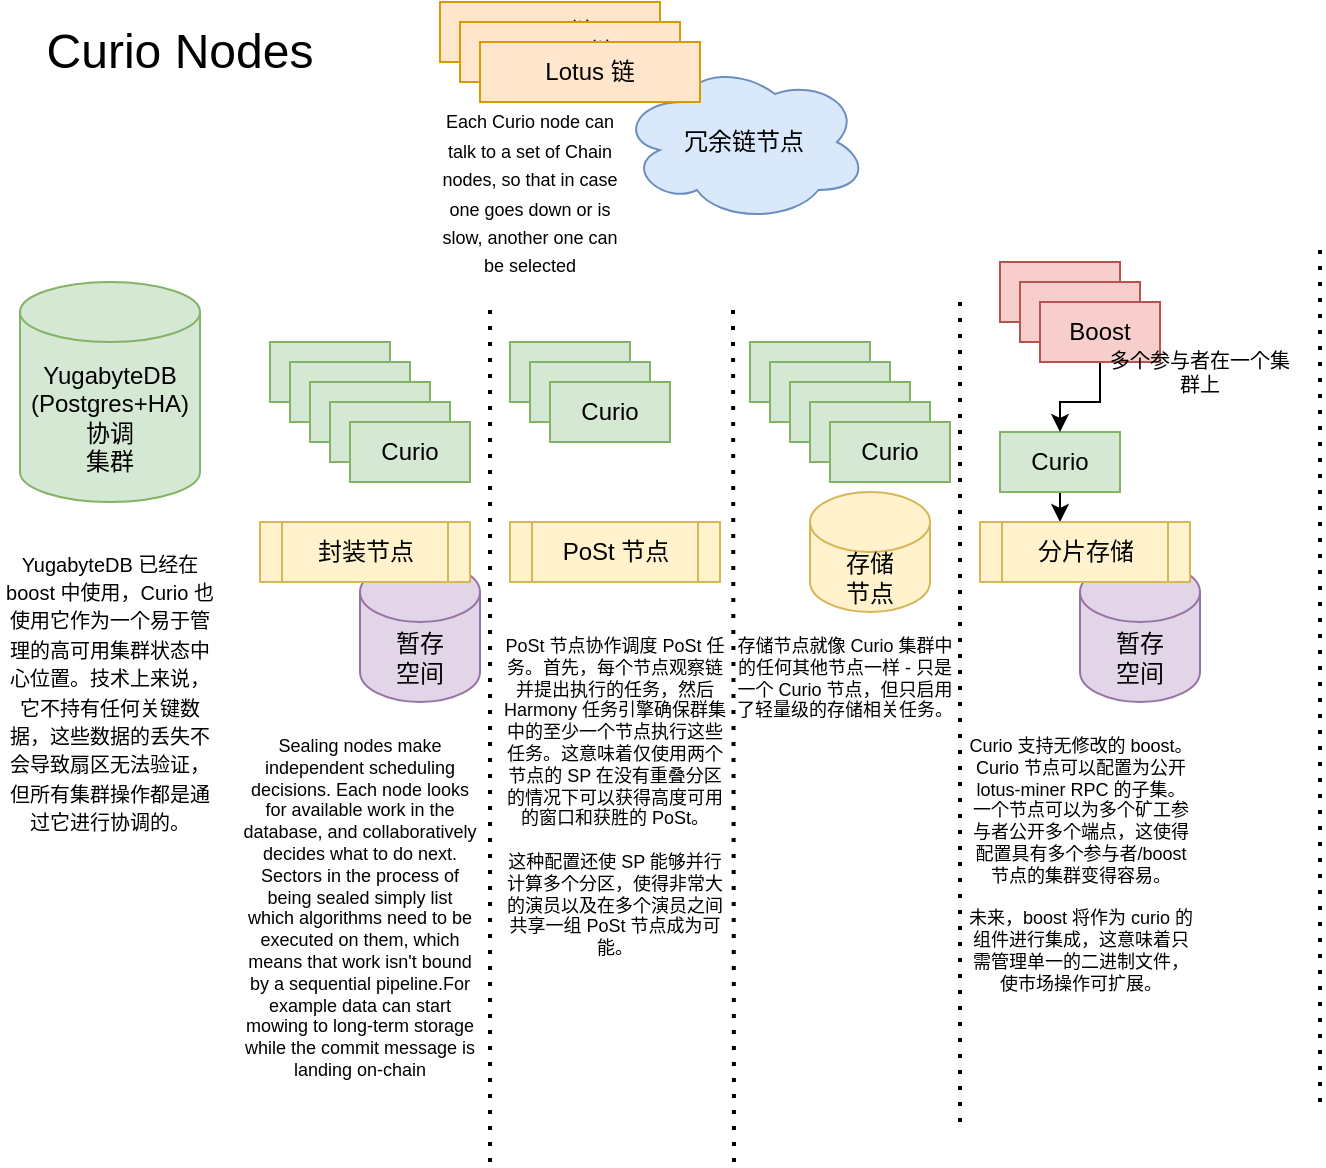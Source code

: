 <mxfile version="24.7.16" pages="4">
  <diagram name="Strona-1" id="Tr9g8Si8d620d4WiGS6E">
    <mxGraphModel dx="775" dy="573" grid="1" gridSize="10" guides="1" tooltips="1" connect="1" arrows="1" fold="1" page="1" pageScale="1" pageWidth="827" pageHeight="1169" math="0" shadow="0">
      <root>
        <mxCell id="0" />
        <mxCell id="1" parent="0" />
        <mxCell id="uCUMHbnbCTemmPt3Qczi-46" value="&lt;div&gt;暂存&lt;/div&gt;&lt;div&gt;空间&lt;br&gt;&lt;/div&gt;" style="shape=cylinder3;whiteSpace=wrap;html=1;boundedLbl=1;backgroundOutline=1;size=15;fillColor=#e1d5e7;strokeColor=#9673a6;" parent="1" vertex="1">
          <mxGeometry x="580" y="350" width="60" height="70" as="geometry" />
        </mxCell>
        <mxCell id="uCUMHbnbCTemmPt3Qczi-44" value="&lt;div&gt;暂存&lt;/div&gt;&lt;div&gt;空间&lt;br&gt;&lt;/div&gt;" style="shape=cylinder3;whiteSpace=wrap;html=1;boundedLbl=1;backgroundOutline=1;size=15;fillColor=#e1d5e7;strokeColor=#9673a6;" parent="1" vertex="1">
          <mxGeometry x="220" y="350" width="60" height="70" as="geometry" />
        </mxCell>
        <mxCell id="uCUMHbnbCTemmPt3Qczi-32" value="冗余链节点" style="ellipse;shape=cloud;whiteSpace=wrap;html=1;fillColor=#dae8fc;strokeColor=#6c8ebf;" parent="1" vertex="1">
          <mxGeometry x="350" y="100" width="124" height="80" as="geometry" />
        </mxCell>
        <mxCell id="uCUMHbnbCTemmPt3Qczi-1" value="&lt;font style=&quot;font-size: 24px;&quot;&gt;Curio Nodes&lt;/font&gt;" style="text;html=1;align=center;verticalAlign=middle;whiteSpace=wrap;rounded=0;" parent="1" vertex="1">
          <mxGeometry x="50" y="80" width="160" height="30" as="geometry" />
        </mxCell>
        <mxCell id="uCUMHbnbCTemmPt3Qczi-3" value="Lotus 链" style="text;html=1;align=center;verticalAlign=middle;whiteSpace=wrap;rounded=0;fillColor=#ffe6cc;strokeColor=#d79b00;" parent="1" vertex="1">
          <mxGeometry x="260" y="70" width="110" height="30" as="geometry" />
        </mxCell>
        <mxCell id="uCUMHbnbCTemmPt3Qczi-5" value="Lotus 链" style="text;html=1;align=center;verticalAlign=middle;whiteSpace=wrap;rounded=0;fillColor=#ffe6cc;strokeColor=#d79b00;" parent="1" vertex="1">
          <mxGeometry x="270" y="80" width="110" height="30" as="geometry" />
        </mxCell>
        <mxCell id="uCUMHbnbCTemmPt3Qczi-6" value="Lotus 链" style="text;html=1;align=center;verticalAlign=middle;whiteSpace=wrap;rounded=0;fillColor=#ffe6cc;strokeColor=#d79b00;" parent="1" vertex="1">
          <mxGeometry x="280" y="90" width="110" height="30" as="geometry" />
        </mxCell>
        <mxCell id="uCUMHbnbCTemmPt3Qczi-9" value="Curio" style="text;html=1;align=center;verticalAlign=middle;whiteSpace=wrap;rounded=0;fillColor=#d5e8d4;strokeColor=#82b366;" parent="1" vertex="1">
          <mxGeometry x="175" y="240" width="60" height="30" as="geometry" />
        </mxCell>
        <mxCell id="uCUMHbnbCTemmPt3Qczi-10" value="Curio" style="text;html=1;align=center;verticalAlign=middle;whiteSpace=wrap;rounded=0;fillColor=#d5e8d4;strokeColor=#82b366;" parent="1" vertex="1">
          <mxGeometry x="185" y="250" width="60" height="30" as="geometry" />
        </mxCell>
        <mxCell id="uCUMHbnbCTemmPt3Qczi-11" value="Curio" style="text;html=1;align=center;verticalAlign=middle;whiteSpace=wrap;rounded=0;fillColor=#d5e8d4;strokeColor=#82b366;" parent="1" vertex="1">
          <mxGeometry x="195" y="260" width="60" height="30" as="geometry" />
        </mxCell>
        <mxCell id="uCUMHbnbCTemmPt3Qczi-12" value="Curio" style="text;html=1;align=center;verticalAlign=middle;whiteSpace=wrap;rounded=0;fillColor=#d5e8d4;strokeColor=#82b366;" parent="1" vertex="1">
          <mxGeometry x="205" y="270" width="60" height="30" as="geometry" />
        </mxCell>
        <mxCell id="uCUMHbnbCTemmPt3Qczi-13" value="Curio" style="text;html=1;align=center;verticalAlign=middle;whiteSpace=wrap;rounded=0;fillColor=#d5e8d4;strokeColor=#82b366;" parent="1" vertex="1">
          <mxGeometry x="215" y="280" width="60" height="30" as="geometry" />
        </mxCell>
        <mxCell id="uCUMHbnbCTemmPt3Qczi-19" value="封装节点" style="shape=process;whiteSpace=wrap;html=1;backgroundOutline=1;fillColor=#fff2cc;strokeColor=#d6b656;" parent="1" vertex="1">
          <mxGeometry x="170" y="330" width="105" height="30" as="geometry" />
        </mxCell>
        <mxCell id="uCUMHbnbCTemmPt3Qczi-20" value="Curio" style="text;html=1;align=center;verticalAlign=middle;whiteSpace=wrap;rounded=0;fillColor=#d5e8d4;strokeColor=#82b366;" parent="1" vertex="1">
          <mxGeometry x="295" y="240" width="60" height="30" as="geometry" />
        </mxCell>
        <mxCell id="uCUMHbnbCTemmPt3Qczi-21" value="Curio" style="text;html=1;align=center;verticalAlign=middle;whiteSpace=wrap;rounded=0;fillColor=#d5e8d4;strokeColor=#82b366;" parent="1" vertex="1">
          <mxGeometry x="305" y="250" width="60" height="30" as="geometry" />
        </mxCell>
        <mxCell id="uCUMHbnbCTemmPt3Qczi-22" value="Curio" style="text;html=1;align=center;verticalAlign=middle;whiteSpace=wrap;rounded=0;fillColor=#d5e8d4;strokeColor=#82b366;" parent="1" vertex="1">
          <mxGeometry x="315" y="260" width="60" height="30" as="geometry" />
        </mxCell>
        <mxCell id="uCUMHbnbCTemmPt3Qczi-25" value="PoSt 节点" style="shape=process;whiteSpace=wrap;html=1;backgroundOutline=1;fillColor=#fff2cc;strokeColor=#d6b656;" parent="1" vertex="1">
          <mxGeometry x="295" y="330" width="105" height="30" as="geometry" />
        </mxCell>
        <mxCell id="uCUMHbnbCTemmPt3Qczi-26" value="Curio" style="text;html=1;align=center;verticalAlign=middle;whiteSpace=wrap;rounded=0;fillColor=#d5e8d4;strokeColor=#82b366;" parent="1" vertex="1">
          <mxGeometry x="415" y="240" width="60" height="30" as="geometry" />
        </mxCell>
        <mxCell id="uCUMHbnbCTemmPt3Qczi-27" value="Curio" style="text;html=1;align=center;verticalAlign=middle;whiteSpace=wrap;rounded=0;fillColor=#d5e8d4;strokeColor=#82b366;" parent="1" vertex="1">
          <mxGeometry x="425" y="250" width="60" height="30" as="geometry" />
        </mxCell>
        <mxCell id="uCUMHbnbCTemmPt3Qczi-28" value="Curio" style="text;html=1;align=center;verticalAlign=middle;whiteSpace=wrap;rounded=0;fillColor=#d5e8d4;strokeColor=#82b366;" parent="1" vertex="1">
          <mxGeometry x="435" y="260" width="60" height="30" as="geometry" />
        </mxCell>
        <mxCell id="uCUMHbnbCTemmPt3Qczi-29" value="Curio" style="text;html=1;align=center;verticalAlign=middle;whiteSpace=wrap;rounded=0;fillColor=#d5e8d4;strokeColor=#82b366;" parent="1" vertex="1">
          <mxGeometry x="445" y="270" width="60" height="30" as="geometry" />
        </mxCell>
        <mxCell id="uCUMHbnbCTemmPt3Qczi-30" value="Curio" style="text;html=1;align=center;verticalAlign=middle;whiteSpace=wrap;rounded=0;fillColor=#d5e8d4;strokeColor=#82b366;" parent="1" vertex="1">
          <mxGeometry x="455" y="280" width="60" height="30" as="geometry" />
        </mxCell>
        <mxCell id="uCUMHbnbCTemmPt3Qczi-31" value="&lt;div&gt;存储&lt;/div&gt;&lt;div&gt;节点&lt;br&gt;&lt;/div&gt;" style="shape=cylinder3;whiteSpace=wrap;html=1;boundedLbl=1;backgroundOutline=1;size=15;fillColor=#fff2cc;strokeColor=#d6b656;" parent="1" vertex="1">
          <mxGeometry x="445" y="315" width="60" height="60" as="geometry" />
        </mxCell>
        <mxCell id="uCUMHbnbCTemmPt3Qczi-36" value="YugabyteDB&lt;br&gt;&lt;div&gt;(Postgres+HA)&lt;/div&gt;&lt;div&gt;协调&lt;/div&gt;&lt;div&gt;集群&lt;br&gt;&lt;/div&gt;" style="shape=cylinder3;whiteSpace=wrap;html=1;boundedLbl=1;backgroundOutline=1;size=15;fillColor=#d5e8d4;strokeColor=#82b366;" parent="1" vertex="1">
          <mxGeometry x="50" y="210" width="90" height="110" as="geometry" />
        </mxCell>
        <mxCell id="uCUMHbnbCTemmPt3Qczi-38" value="" style="endArrow=none;dashed=1;html=1;dashPattern=1 3;strokeWidth=2;rounded=0;" parent="1" edge="1">
          <mxGeometry width="50" height="50" relative="1" as="geometry">
            <mxPoint x="285" y="650" as="sourcePoint" />
            <mxPoint x="285" y="220" as="targetPoint" />
          </mxGeometry>
        </mxCell>
        <mxCell id="uCUMHbnbCTemmPt3Qczi-40" value="" style="endArrow=none;dashed=1;html=1;dashPattern=1 3;strokeWidth=2;rounded=0;" parent="1" edge="1">
          <mxGeometry width="50" height="50" relative="1" as="geometry">
            <mxPoint x="407" y="650" as="sourcePoint" />
            <mxPoint x="406.5" y="220" as="targetPoint" />
          </mxGeometry>
        </mxCell>
        <mxCell id="uCUMHbnbCTemmPt3Qczi-50" value="" style="edgeStyle=orthogonalEdgeStyle;rounded=0;orthogonalLoop=1;jettySize=auto;html=1;" parent="1" source="uCUMHbnbCTemmPt3Qczi-42" target="uCUMHbnbCTemmPt3Qczi-45" edge="1">
          <mxGeometry relative="1" as="geometry">
            <Array as="points">
              <mxPoint x="570" y="310" />
              <mxPoint x="570" y="310" />
            </Array>
          </mxGeometry>
        </mxCell>
        <mxCell id="uCUMHbnbCTemmPt3Qczi-42" value="Curio" style="text;html=1;align=center;verticalAlign=middle;whiteSpace=wrap;rounded=0;fillColor=#d5e8d4;strokeColor=#82b366;" parent="1" vertex="1">
          <mxGeometry x="540" y="285" width="60" height="30" as="geometry" />
        </mxCell>
        <mxCell id="uCUMHbnbCTemmPt3Qczi-43" value="" style="endArrow=none;dashed=1;html=1;dashPattern=1 3;strokeWidth=2;rounded=0;" parent="1" edge="1">
          <mxGeometry width="50" height="50" relative="1" as="geometry">
            <mxPoint x="520" y="630" as="sourcePoint" />
            <mxPoint x="520" y="220" as="targetPoint" />
          </mxGeometry>
        </mxCell>
        <mxCell id="uCUMHbnbCTemmPt3Qczi-45" value="分片存储" style="shape=process;whiteSpace=wrap;html=1;backgroundOutline=1;fillColor=#fff2cc;strokeColor=#d6b656;" parent="1" vertex="1">
          <mxGeometry x="530" y="330" width="105" height="30" as="geometry" />
        </mxCell>
        <mxCell id="uCUMHbnbCTemmPt3Qczi-48" value="Boost" style="text;html=1;align=center;verticalAlign=middle;whiteSpace=wrap;rounded=0;fillColor=#f8cecc;strokeColor=#b85450;" parent="1" vertex="1">
          <mxGeometry x="540" y="200" width="60" height="30" as="geometry" />
        </mxCell>
        <mxCell id="uCUMHbnbCTemmPt3Qczi-52" value="Boost" style="text;html=1;align=center;verticalAlign=middle;whiteSpace=wrap;rounded=0;fillColor=#f8cecc;strokeColor=#b85450;" parent="1" vertex="1">
          <mxGeometry x="550" y="210" width="60" height="30" as="geometry" />
        </mxCell>
        <mxCell id="uCUMHbnbCTemmPt3Qczi-56" style="edgeStyle=orthogonalEdgeStyle;rounded=0;orthogonalLoop=1;jettySize=auto;html=1;entryX=0.5;entryY=0;entryDx=0;entryDy=0;" parent="1" source="uCUMHbnbCTemmPt3Qczi-54" target="uCUMHbnbCTemmPt3Qczi-42" edge="1">
          <mxGeometry relative="1" as="geometry" />
        </mxCell>
        <mxCell id="uCUMHbnbCTemmPt3Qczi-54" value="Boost" style="text;html=1;align=center;verticalAlign=middle;whiteSpace=wrap;rounded=0;fillColor=#f8cecc;strokeColor=#b85450;" parent="1" vertex="1">
          <mxGeometry x="560" y="220" width="60" height="30" as="geometry" />
        </mxCell>
        <mxCell id="uCUMHbnbCTemmPt3Qczi-57" value="&lt;div style=&quot;&quot;&gt;&lt;div style=&quot;&quot;&gt;多个参与者在一个集群上&lt;br&gt;&lt;/div&gt;&lt;/div&gt;" style="text;html=1;align=center;verticalAlign=middle;whiteSpace=wrap;rounded=0;fontSize=10;" parent="1" vertex="1">
          <mxGeometry x="590" y="240" width="100" height="30" as="geometry" />
        </mxCell>
        <mxCell id="uCUMHbnbCTemmPt3Qczi-58" value="Sealing nodes make independent scheduling decisions. Each node looks for available work in the database, and collaboratively decides what to do next.&lt;br&gt;Sectors in the process of being sealed simply list which algorithms need to be executed on them, which means that work isn&#39;t bound by a sequential pipeline.For example data can start mowing to long-term storage while the commit message is landing on-chain" style="text;html=1;align=center;verticalAlign=top;whiteSpace=wrap;rounded=0;fontSize=9;horizontal=1;" parent="1" vertex="1">
          <mxGeometry x="160" y="430" width="120" height="140" as="geometry" />
        </mxCell>
        <mxCell id="uCUMHbnbCTemmPt3Qczi-59" value="&lt;div&gt;PoSt 节点协作调度 PoSt 任务。首先，每个节点观察链并提出执行的任务，然后 Harmony 任务引擎确保群集中的至少一个节点执行这些任务。这意味着仅使用两个节点的 SP 在没有重叠分区的情况下可以获得高度可用的窗口和获胜的 PoSt。&lt;/div&gt;&lt;div&gt;&lt;br&gt;&lt;/div&gt;&lt;div&gt;这种配置还使 SP 能够并行计算多个分区，使得非常大的演员以及在多个演员之间共享一组 PoSt 节点成为可能。&lt;br&gt; &lt;/div&gt;" style="text;html=1;align=center;verticalAlign=top;whiteSpace=wrap;rounded=0;fontSize=9;horizontal=1;" parent="1" vertex="1">
          <mxGeometry x="290" y="380" width="115" height="140" as="geometry" />
        </mxCell>
        <mxCell id="uCUMHbnbCTemmPt3Qczi-60" value="存储节点就像 Curio 集群中的任何其他节点一样 - 只是一个 Curio 节点，但只启用了轻量级的存储相关任务。" style="text;html=1;align=center;verticalAlign=top;whiteSpace=wrap;rounded=0;fontSize=9;horizontal=1;" parent="1" vertex="1">
          <mxGeometry x="405" y="380" width="115" height="140" as="geometry" />
        </mxCell>
        <mxCell id="uCUMHbnbCTemmPt3Qczi-61" value="&lt;div&gt;Curio 支持无修改的 boost。Curio 节点可以配置为公开 lotus-miner RPC 的子集。一个节点可以为多个矿工参与者公开多个端点，这使得配置具有多个参与者/boost 节点的集群变得容易。&lt;/div&gt;&lt;div&gt;&lt;br&gt;&lt;/div&gt;&lt;div&gt;未来，boost 将作为 curio 的组件进行集成，这意味着只需管理单一的二进制文件，使市场操作可扩展。&lt;br&gt;&lt;/div&gt;" style="text;html=1;align=center;verticalAlign=top;whiteSpace=wrap;rounded=0;fontSize=9;horizontal=1;" parent="1" vertex="1">
          <mxGeometry x="522.5" y="430" width="115" height="140" as="geometry" />
        </mxCell>
        <mxCell id="pQ0IkKOmqQIsSmUgU4DO-1" value="&lt;font style=&quot;font-size: 9px;&quot;&gt;Each Curio node can talk to a set of Chain nodes, so that in case one goes down or is slow, another one can be selected&lt;/font&gt;" style="text;html=1;align=center;verticalAlign=middle;whiteSpace=wrap;rounded=0;" parent="1" vertex="1">
          <mxGeometry x="260" y="150" width="90" height="30" as="geometry" />
        </mxCell>
        <mxCell id="pQ0IkKOmqQIsSmUgU4DO-2" value="&lt;font style=&quot;font-size: 10px;&quot;&gt;YugabyteDB 已经在 boost 中使用，Curio 也使用它作为一个易于管理的高可用集群状态中心位置。技术上来说，它不持有任何关键数据，这些数据的丢失不会导致扇区无法验证，但所有集群操作都是通过它进行协调的。&lt;br&gt;&lt;/font&gt;" style="text;html=1;align=center;verticalAlign=middle;whiteSpace=wrap;rounded=0;" parent="1" vertex="1">
          <mxGeometry x="40" y="400" width="110" height="30" as="geometry" />
        </mxCell>
        <mxCell id="pQ0IkKOmqQIsSmUgU4DO-3" value="" style="endArrow=none;dashed=1;html=1;dashPattern=1 3;strokeWidth=2;rounded=0;" parent="1" edge="1">
          <mxGeometry width="50" height="50" relative="1" as="geometry">
            <mxPoint x="700" y="620" as="sourcePoint" />
            <mxPoint x="700" y="190" as="targetPoint" />
          </mxGeometry>
        </mxCell>
      </root>
    </mxGraphModel>
  </diagram>
  <diagram id="WhimpXIwQ3v0k1WHfet7" name="Strona-2">
    <mxGraphModel grid="1" page="1" gridSize="10" guides="1" tooltips="1" connect="1" arrows="1" fold="1" pageScale="1" pageWidth="827" pageHeight="1169" math="0" shadow="0">
      <root>
        <mxCell id="0" />
        <mxCell id="1" parent="0" />
        <mxCell id="xu6kZlUL9wDcMCbd5zJD-1" value="&lt;font style=&quot;font-size: 24px;&quot;&gt;Curio Cluster&lt;/font&gt;" style="text;html=1;align=center;verticalAlign=middle;resizable=0;points=[];autosize=1;strokeColor=none;fillColor=none;" vertex="1" parent="1">
          <mxGeometry x="30" y="160" width="160" height="40" as="geometry" />
        </mxCell>
        <mxCell id="st0Ed5sikWB2nDtZWLyY-1" value="&lt;div&gt;长期&lt;/div&gt;&lt;div&gt;存储&lt;br&gt;&lt;/div&gt;" style="shape=cylinder3;whiteSpace=wrap;html=1;boundedLbl=1;backgroundOutline=1;size=15;" vertex="1" parent="1">
          <mxGeometry x="270" y="584.5" width="90" height="65" as="geometry" />
        </mxCell>
        <mxCell id="st0Ed5sikWB2nDtZWLyY-5" value="链" style="ellipse;shape=cloud;whiteSpace=wrap;html=1;" vertex="1" parent="1">
          <mxGeometry x="30" y="355" width="110" height="67" as="geometry" />
        </mxCell>
        <mxCell id="st0Ed5sikWB2nDtZWLyY-12" style="edgeStyle=orthogonalEdgeStyle;rounded=0;orthogonalLoop=1;jettySize=auto;html=1;entryX=0;entryY=0.5;entryDx=0;entryDy=0;startArrow=classic;startFill=1;" edge="1" parent="1" source="st0Ed5sikWB2nDtZWLyY-7" target="st0Ed5sikWB2nDtZWLyY-10">
          <mxGeometry relative="1" as="geometry" />
        </mxCell>
        <mxCell id="st0Ed5sikWB2nDtZWLyY-7" value="&lt;div&gt;PoRep&lt;/div&gt;&lt;div&gt;管道&lt;br&gt;&lt;/div&gt;" style="shape=parallelogram;html=1;strokeWidth=2;perimeter=parallelogramPerimeter;whiteSpace=wrap;rounded=1;arcSize=12;size=0.23;fillColor=#d5e8d4;strokeColor=#82b366;" vertex="1" parent="1">
          <mxGeometry x="270" y="230" width="90" height="40" as="geometry" />
        </mxCell>
        <mxCell id="st0Ed5sikWB2nDtZWLyY-13" style="edgeStyle=orthogonalEdgeStyle;rounded=0;orthogonalLoop=1;jettySize=auto;html=1;entryX=0;entryY=0.5;entryDx=0;entryDy=0;startArrow=classic;startFill=1;" edge="1" parent="1" source="st0Ed5sikWB2nDtZWLyY-8" target="st0Ed5sikWB2nDtZWLyY-10">
          <mxGeometry relative="1" as="geometry" />
        </mxCell>
        <mxCell id="st0Ed5sikWB2nDtZWLyY-8" value="&lt;div&gt;快照&lt;/div&gt;&lt;div&gt;管道&lt;br&gt;&lt;/div&gt;" style="shape=parallelogram;html=1;strokeWidth=2;perimeter=parallelogramPerimeter;whiteSpace=wrap;rounded=1;arcSize=12;size=0.23;fillColor=#fff2cc;strokeColor=#d6b656;" vertex="1" parent="1">
          <mxGeometry x="270" y="280" width="90" height="40" as="geometry" />
        </mxCell>
        <mxCell id="st0Ed5sikWB2nDtZWLyY-14" style="edgeStyle=orthogonalEdgeStyle;rounded=0;orthogonalLoop=1;jettySize=auto;html=1;entryX=0;entryY=0.5;entryDx=0;entryDy=0;startArrow=classic;startFill=1;" edge="1" parent="1" source="st0Ed5sikWB2nDtZWLyY-9" target="st0Ed5sikWB2nDtZWLyY-10">
          <mxGeometry relative="1" as="geometry" />
        </mxCell>
        <mxCell id="st0Ed5sikWB2nDtZWLyY-9" value="&lt;div&gt;解封&lt;/div&gt;&lt;div&gt;管道&lt;br&gt;&lt;/div&gt;" style="shape=parallelogram;html=1;strokeWidth=2;perimeter=parallelogramPerimeter;whiteSpace=wrap;rounded=1;arcSize=12;size=0.23;fillColor=#fff2cc;strokeColor=#d6b656;" vertex="1" parent="1">
          <mxGeometry x="270" y="330" width="90" height="40" as="geometry" />
        </mxCell>
        <mxCell id="st0Ed5sikWB2nDtZWLyY-10" value="&lt;div&gt;计算&lt;/div&gt;&lt;div&gt;节点&lt;br&gt;&lt;/div&gt;" style="rounded=1;whiteSpace=wrap;html=1;absoluteArcSize=1;arcSize=14;strokeWidth=2;" vertex="1" parent="1">
          <mxGeometry x="410" y="300" width="100" height="50" as="geometry" />
        </mxCell>
        <mxCell id="st0Ed5sikWB2nDtZWLyY-15" style="edgeStyle=orthogonalEdgeStyle;rounded=0;orthogonalLoop=1;jettySize=auto;html=1;entryX=0;entryY=0.5;entryDx=0;entryDy=0;startArrow=classic;startFill=1;" edge="1" parent="1" source="st0Ed5sikWB2nDtZWLyY-11" target="st0Ed5sikWB2nDtZWLyY-10">
          <mxGeometry relative="1" as="geometry" />
        </mxCell>
        <mxCell id="st0Ed5sikWB2nDtZWLyY-11" value="&lt;div&gt;SaaS /&lt;br&gt;&lt;/div&gt;&lt;div&gt;去中心化Pin?&lt;/div&gt;" style="shape=parallelogram;html=1;strokeWidth=2;perimeter=parallelogramPerimeter;whiteSpace=wrap;rounded=1;arcSize=12;size=0.23;fillColor=#f5f5f5;fontColor=#333333;strokeColor=#666666;" vertex="1" parent="1">
          <mxGeometry x="270" y="380" width="90" height="40" as="geometry" />
        </mxCell>
        <mxCell id="st0Ed5sikWB2nDtZWLyY-16" value="&lt;div&gt;PoSt&lt;/div&gt;&lt;div&gt;证明&lt;br&gt;&lt;/div&gt;" style="shape=parallelogram;html=1;strokeWidth=2;perimeter=parallelogramPerimeter;whiteSpace=wrap;rounded=1;arcSize=12;size=0.23;fillColor=#d5e8d4;strokeColor=#82b366;" vertex="1" parent="1">
          <mxGeometry x="270" y="430" width="90" height="40" as="geometry" />
        </mxCell>
        <mxCell id="st0Ed5sikWB2nDtZWLyY-18" value="" style="edgeStyle=orthogonalEdgeStyle;rounded=0;orthogonalLoop=1;jettySize=auto;html=1;startArrow=classic;startFill=1;" edge="1" parent="1" source="st0Ed5sikWB2nDtZWLyY-17" target="st0Ed5sikWB2nDtZWLyY-16">
          <mxGeometry relative="1" as="geometry" />
        </mxCell>
        <mxCell id="st0Ed5sikWB2nDtZWLyY-17" value="&lt;div&gt;证明&lt;/div&gt;&lt;div&gt;节点&lt;/div&gt;" style="rounded=1;whiteSpace=wrap;html=1;absoluteArcSize=1;arcSize=14;strokeWidth=2;" vertex="1" parent="1">
          <mxGeometry x="410" y="425" width="100" height="50" as="geometry" />
        </mxCell>
        <mxCell id="st0Ed5sikWB2nDtZWLyY-19" value="链通信发生在一组节点之间，使其非常稳健" style="text;html=1;align=center;verticalAlign=middle;whiteSpace=wrap;rounded=0;fontSize=8;" vertex="1" parent="1">
          <mxGeometry x="110" y="335" width="80" height="30" as="geometry" />
        </mxCell>
        <mxCell id="st0Ed5sikWB2nDtZWLyY-20" value="长期存储可以从群集中的任何地方进行读取" style="text;html=1;align=center;verticalAlign=middle;whiteSpace=wrap;rounded=0;fontSize=9;" vertex="1" parent="1">
          <mxGeometry x="530" y="602" width="85" height="30" as="geometry" />
        </mxCell>
        <mxCell id="AFPwOY_DDRvVrzBXaiLZ-2" value="计算工人执行来自管道的任务。当管道准备好执行任务时，任务就会被创建，然后被可用的节点认领。所有节点都帮助维护与它们相关的管道" style="text;html=1;align=center;verticalAlign=middle;whiteSpace=wrap;rounded=0;fontSize=9;" vertex="1" parent="1">
          <mxGeometry x="400" y="230" width="100" height="30" as="geometry" />
        </mxCell>
        <mxCell id="AFPwOY_DDRvVrzBXaiLZ-4" value="证明工人确保证明任务被正确且及时执行" style="text;html=1;align=center;verticalAlign=middle;whiteSpace=wrap;rounded=0;fontSize=9;" vertex="1" parent="1">
          <mxGeometry x="520" y="435" width="110" height="30" as="geometry" />
        </mxCell>
        <mxCell id="AFPwOY_DDRvVrzBXaiLZ-5" value="创建新扇区" style="text;html=1;align=center;verticalAlign=middle;whiteSpace=wrap;rounded=0;" vertex="1" parent="1">
          <mxGeometry x="190" y="235" width="80" height="30" as="geometry" />
        </mxCell>
        <mxCell id="AFPwOY_DDRvVrzBXaiLZ-6" value="引入新数据" style="text;html=1;align=center;verticalAlign=middle;whiteSpace=wrap;rounded=0;" vertex="1" parent="1">
          <mxGeometry x="190" y="285" width="80" height="30" as="geometry" />
        </mxCell>
        <mxCell id="AFPwOY_DDRvVrzBXaiLZ-7" value="读取存档" style="text;html=1;align=center;verticalAlign=middle;whiteSpace=wrap;rounded=0;" vertex="1" parent="1">
          <mxGeometry x="190" y="335" width="80" height="30" as="geometry" />
        </mxCell>
        <mxCell id="AFPwOY_DDRvVrzBXaiLZ-8" value="&lt;div&gt;替代&lt;/div&gt;&lt;div&gt;收入&lt;br&gt;&lt;/div&gt;" style="text;html=1;align=center;verticalAlign=middle;whiteSpace=wrap;rounded=0;" vertex="1" parent="1">
          <mxGeometry x="190" y="385" width="80" height="30" as="geometry" />
        </mxCell>
        <mxCell id="AFPwOY_DDRvVrzBXaiLZ-9" value="&lt;div&gt;可靠的&lt;/div&gt;&lt;div&gt;证明&lt;br&gt;&lt;/div&gt;" style="text;html=1;align=center;verticalAlign=middle;whiteSpace=wrap;rounded=0;" vertex="1" parent="1">
          <mxGeometry x="190" y="435" width="80" height="30" as="geometry" />
        </mxCell>
        <mxCell id="AFPwOY_DDRvVrzBXaiLZ-13" style="edgeStyle=orthogonalEdgeStyle;rounded=0;orthogonalLoop=1;jettySize=auto;html=1;entryX=0;entryY=0.5;entryDx=0;entryDy=0;startArrow=classic;startFill=1;" edge="1" parent="1" source="AFPwOY_DDRvVrzBXaiLZ-10" target="AFPwOY_DDRvVrzBXaiLZ-12">
          <mxGeometry relative="1" as="geometry" />
        </mxCell>
        <mxCell id="AFPwOY_DDRvVrzBXaiLZ-10" value="&lt;div&gt;交易&lt;/div&gt;&lt;div&gt;客户&lt;br&gt;&lt;/div&gt;" style="shape=parallelogram;html=1;strokeWidth=2;perimeter=parallelogramPerimeter;whiteSpace=wrap;rounded=1;arcSize=12;size=0.23;fillColor=#ffe6cc;strokeColor=#d79b00;" vertex="1" parent="1">
          <mxGeometry x="270" y="480" width="90" height="40" as="geometry" />
        </mxCell>
        <mxCell id="AFPwOY_DDRvVrzBXaiLZ-14" style="edgeStyle=orthogonalEdgeStyle;rounded=0;orthogonalLoop=1;jettySize=auto;html=1;entryX=0;entryY=0.5;entryDx=0;entryDy=0;startArrow=classic;startFill=1;" edge="1" parent="1" source="AFPwOY_DDRvVrzBXaiLZ-11" target="AFPwOY_DDRvVrzBXaiLZ-12">
          <mxGeometry relative="1" as="geometry" />
        </mxCell>
        <mxCell id="AFPwOY_DDRvVrzBXaiLZ-11" value="&lt;div&gt;检索&lt;/div&gt;&lt;div&gt;服务器&lt;br&gt;&lt;/div&gt;" style="shape=parallelogram;html=1;strokeWidth=2;perimeter=parallelogramPerimeter;whiteSpace=wrap;rounded=1;arcSize=12;size=0.23;fillColor=#ffe6cc;strokeColor=#d79b00;" vertex="1" parent="1">
          <mxGeometry x="270" y="530" width="90" height="40" as="geometry" />
        </mxCell>
        <mxCell id="AFPwOY_DDRvVrzBXaiLZ-12" value="&lt;div&gt;网络&lt;/div&gt;&lt;div&gt;节点&lt;br&gt;&lt;/div&gt;" style="rounded=1;whiteSpace=wrap;html=1;absoluteArcSize=1;arcSize=14;strokeWidth=2;" vertex="1" parent="1">
          <mxGeometry x="410" y="500" width="100" height="50" as="geometry" />
        </mxCell>
        <mxCell id="AFPwOY_DDRvVrzBXaiLZ-15" value="网络节点与互联网（或离线数据传输设备）通信，以在群集之间传输数据。" style="text;html=1;align=center;verticalAlign=middle;whiteSpace=wrap;rounded=0;fontSize=9;" vertex="1" parent="1">
          <mxGeometry x="520" y="510" width="120" height="30" as="geometry" />
        </mxCell>
        <mxCell id="AFPwOY_DDRvVrzBXaiLZ-17" value="" style="edgeStyle=orthogonalEdgeStyle;rounded=0;orthogonalLoop=1;jettySize=auto;html=1;startArrow=classic;startFill=1;" edge="1" parent="1" source="AFPwOY_DDRvVrzBXaiLZ-16" target="st0Ed5sikWB2nDtZWLyY-1">
          <mxGeometry relative="1" as="geometry" />
        </mxCell>
        <mxCell id="AFPwOY_DDRvVrzBXaiLZ-16" value="&lt;div&gt;存储&lt;/div&gt;&lt;div&gt;节点&lt;br&gt;&lt;/div&gt;" style="rounded=1;whiteSpace=wrap;html=1;absoluteArcSize=1;arcSize=14;strokeWidth=2;" vertex="1" parent="1">
          <mxGeometry x="410" y="592" width="100" height="50" as="geometry" />
        </mxCell>
        <mxCell id="AFPwOY_DDRvVrzBXaiLZ-18" value="&lt;div&gt;数据&lt;/div&gt;&lt;div&gt;摄取&lt;br&gt;&lt;/div&gt;" style="text;html=1;align=center;verticalAlign=middle;whiteSpace=wrap;rounded=0;" vertex="1" parent="1">
          <mxGeometry x="190" y="485" width="80" height="30" as="geometry" />
        </mxCell>
        <mxCell id="AFPwOY_DDRvVrzBXaiLZ-19" value="&lt;div&gt;提供&lt;/div&gt;&lt;div&gt;检索&lt;br&gt;&lt;/div&gt;" style="text;html=1;align=center;verticalAlign=middle;whiteSpace=wrap;rounded=0;" vertex="1" parent="1">
          <mxGeometry x="190" y="530" width="80" height="30" as="geometry" />
        </mxCell>
        <mxCell id="AFPwOY_DDRvVrzBXaiLZ-20" value="&lt;div align=&quot;left&quot;&gt;Exists&lt;/div&gt;" style="text;html=1;align=left;verticalAlign=middle;whiteSpace=wrap;rounded=0;fillColor=#d5e8d4;strokeColor=#82b366;" vertex="1" parent="1">
          <mxGeometry x="40" y="512" width="60" height="30" as="geometry" />
        </mxCell>
        <mxCell id="AFPwOY_DDRvVrzBXaiLZ-21" value="很快" style="text;html=1;align=left;verticalAlign=middle;whiteSpace=wrap;rounded=0;fillColor=#fff2cc;strokeColor=#d6b656;" vertex="1" parent="1">
          <mxGeometry x="40" y="542" width="60" height="30" as="geometry" />
        </mxCell>
        <mxCell id="AFPwOY_DDRvVrzBXaiLZ-22" value="计划的" style="text;html=1;align=left;verticalAlign=middle;whiteSpace=wrap;rounded=0;fillColor=#ffe6cc;strokeColor=#d79b00;" vertex="1" parent="1">
          <mxGeometry x="40" y="572" width="60" height="30" as="geometry" />
        </mxCell>
        <mxCell id="AFPwOY_DDRvVrzBXaiLZ-23" value="研究" style="text;html=1;align=left;verticalAlign=middle;whiteSpace=wrap;rounded=0;fillColor=#f5f5f5;strokeColor=#666666;fontColor=#333333;" vertex="1" parent="1">
          <mxGeometry x="40" y="602" width="60" height="30" as="geometry" />
        </mxCell>
      </root>
    </mxGraphModel>
  </diagram>
  <diagram id="V8QkG2pRNZyS1jShMDPV" name="Strona-3">
    <mxGraphModel dx="775" dy="573" grid="1" gridSize="10" guides="1" tooltips="1" connect="1" arrows="1" fold="1" page="1" pageScale="1" pageWidth="827" pageHeight="1169" math="0" shadow="0">
      <root>
        <mxCell id="0" />
        <mxCell id="1" parent="0" />
        <mxCell id="IToj2VZt3nN6CltXyNZm-27" value="" style="rounded=1;whiteSpace=wrap;html=1;" parent="1" vertex="1">
          <mxGeometry x="230" y="130" width="550" height="200" as="geometry" />
        </mxCell>
        <mxCell id="IToj2VZt3nN6CltXyNZm-1" value="Curio 任务" style="text;html=1;align=center;verticalAlign=middle;resizable=0;points=[];autosize=1;strokeColor=none;fillColor=none;fontSize=24;" parent="1" vertex="1">
          <mxGeometry x="40" y="40" width="140" height="40" as="geometry" />
        </mxCell>
        <mxCell id="IToj2VZt3nN6CltXyNZm-3" value="Yugabyte" style="shape=cylinder3;whiteSpace=wrap;html=1;boundedLbl=1;backgroundOutline=1;size=15;fillColor=#e1d5e7;strokeColor=#9673a6;dashed=1;dashPattern=12 12;" parent="1" vertex="1">
          <mxGeometry x="210" y="100" width="80" height="100" as="geometry" />
        </mxCell>
        <mxCell id="IToj2VZt3nN6CltXyNZm-34" style="edgeStyle=orthogonalEdgeStyle;rounded=0;orthogonalLoop=1;jettySize=auto;html=1;entryX=0.5;entryY=0;entryDx=0;entryDy=0;" parent="1" source="IToj2VZt3nN6CltXyNZm-4" target="IToj2VZt3nN6CltXyNZm-29" edge="1">
          <mxGeometry relative="1" as="geometry" />
        </mxCell>
        <mxCell id="IToj2VZt3nN6CltXyNZm-4" value="harmory_machines" style="swimlane;fontStyle=0;childLayout=stackLayout;horizontal=1;startSize=30;horizontalStack=0;resizeParent=1;resizeParentMax=0;resizeLast=0;collapsible=1;marginBottom=0;html=1;whiteSpace=wrap;" parent="1" vertex="1">
          <mxGeometry x="320" y="150" width="140" height="90" as="geometry">
            <mxRectangle x="50" y="210" width="140" height="30" as="alternateBounds" />
          </mxGeometry>
        </mxCell>
        <mxCell id="IToj2VZt3nN6CltXyNZm-5" value="machine_id" style="text;strokeColor=none;fillColor=none;align=left;verticalAlign=middle;spacingLeft=4;spacingRight=4;overflow=hidden;points=[[0,0.5],[1,0.5]];portConstraint=eastwest;rotatable=0;whiteSpace=wrap;html=1;" parent="IToj2VZt3nN6CltXyNZm-4" vertex="1">
          <mxGeometry y="30" width="140" height="20" as="geometry" />
        </mxCell>
        <mxCell id="IToj2VZt3nN6CltXyNZm-6" value="host_and_port" style="text;strokeColor=none;fillColor=none;align=left;verticalAlign=middle;spacingLeft=4;spacingRight=4;overflow=hidden;points=[[0,0.5],[1,0.5]];portConstraint=eastwest;rotatable=0;whiteSpace=wrap;html=1;" parent="IToj2VZt3nN6CltXyNZm-4" vertex="1">
          <mxGeometry y="50" width="140" height="20" as="geometry" />
        </mxCell>
        <mxCell id="IToj2VZt3nN6CltXyNZm-7" value="last_contact" style="text;strokeColor=none;fillColor=none;align=left;verticalAlign=middle;spacingLeft=4;spacingRight=4;overflow=hidden;points=[[0,0.5],[1,0.5]];portConstraint=eastwest;rotatable=0;whiteSpace=wrap;html=1;" parent="IToj2VZt3nN6CltXyNZm-4" vertex="1">
          <mxGeometry y="70" width="140" height="20" as="geometry" />
        </mxCell>
        <mxCell id="IToj2VZt3nN6CltXyNZm-35" style="edgeStyle=orthogonalEdgeStyle;rounded=0;orthogonalLoop=1;jettySize=auto;html=1;entryX=0.5;entryY=0;entryDx=0;entryDy=0;" parent="1" source="IToj2VZt3nN6CltXyNZm-9" target="IToj2VZt3nN6CltXyNZm-31" edge="1">
          <mxGeometry relative="1" as="geometry" />
        </mxCell>
        <mxCell id="IToj2VZt3nN6CltXyNZm-9" value="harmory_task" style="swimlane;fontStyle=0;childLayout=stackLayout;horizontal=1;startSize=30;horizontalStack=0;resizeParent=1;resizeParentMax=0;resizeLast=0;collapsible=1;marginBottom=0;html=1;whiteSpace=wrap;" parent="1" vertex="1">
          <mxGeometry x="470" y="150" width="140" height="90" as="geometry">
            <mxRectangle x="50" y="210" width="140" height="30" as="alternateBounds" />
          </mxGeometry>
        </mxCell>
        <mxCell id="IToj2VZt3nN6CltXyNZm-10" value="任务 ID" style="text;strokeColor=none;fillColor=none;align=left;verticalAlign=middle;spacingLeft=4;spacingRight=4;overflow=hidden;points=[[0,0.5],[1,0.5]];portConstraint=eastwest;rotatable=0;whiteSpace=wrap;html=1;" parent="IToj2VZt3nN6CltXyNZm-9" vertex="1">
          <mxGeometry y="30" width="140" height="20" as="geometry" />
        </mxCell>
        <mxCell id="IToj2VZt3nN6CltXyNZm-11" value="名称" style="text;strokeColor=none;fillColor=none;align=left;verticalAlign=middle;spacingLeft=4;spacingRight=4;overflow=hidden;points=[[0,0.5],[1,0.5]];portConstraint=eastwest;rotatable=0;whiteSpace=wrap;html=1;" parent="IToj2VZt3nN6CltXyNZm-9" vertex="1">
          <mxGeometry y="50" width="140" height="20" as="geometry" />
        </mxCell>
        <mxCell id="IToj2VZt3nN6CltXyNZm-12" value="owned_by" style="text;strokeColor=none;fillColor=none;align=left;verticalAlign=middle;spacingLeft=4;spacingRight=4;overflow=hidden;points=[[0,0.5],[1,0.5]];portConstraint=eastwest;rotatable=0;whiteSpace=wrap;html=1;" parent="IToj2VZt3nN6CltXyNZm-9" vertex="1">
          <mxGeometry y="70" width="140" height="20" as="geometry" />
        </mxCell>
        <mxCell id="IToj2VZt3nN6CltXyNZm-36" style="edgeStyle=orthogonalEdgeStyle;rounded=0;orthogonalLoop=1;jettySize=auto;html=1;entryX=0.5;entryY=0;entryDx=0;entryDy=0;" parent="1" source="IToj2VZt3nN6CltXyNZm-13" target="IToj2VZt3nN6CltXyNZm-33" edge="1">
          <mxGeometry relative="1" as="geometry" />
        </mxCell>
        <mxCell id="IToj2VZt3nN6CltXyNZm-13" value="sectors_sdr_pipeline" style="swimlane;fontStyle=0;childLayout=stackLayout;horizontal=1;startSize=30;horizontalStack=0;resizeParent=1;resizeParentMax=0;resizeLast=0;collapsible=1;marginBottom=0;html=1;whiteSpace=wrap;" parent="1" vertex="1">
          <mxGeometry x="620" y="150" width="140" height="170" as="geometry">
            <mxRectangle x="50" y="210" width="140" height="30" as="alternateBounds" />
          </mxGeometry>
        </mxCell>
        <mxCell id="IToj2VZt3nN6CltXyNZm-14" value="扇区 ID" style="text;strokeColor=none;fillColor=none;align=left;verticalAlign=middle;spacingLeft=4;spacingRight=4;overflow=hidden;points=[[0,0.5],[1,0.5]];portConstraint=eastwest;rotatable=0;whiteSpace=wrap;html=1;" parent="IToj2VZt3nN6CltXyNZm-13" vertex="1">
          <mxGeometry y="30" width="140" height="20" as="geometry" />
        </mxCell>
        <mxCell id="IToj2VZt3nN6CltXyNZm-15" value="task_id_sdr" style="text;strokeColor=none;fillColor=none;align=left;verticalAlign=middle;spacingLeft=4;spacingRight=4;overflow=hidden;points=[[0,0.5],[1,0.5]];portConstraint=eastwest;rotatable=0;whiteSpace=wrap;html=1;" parent="IToj2VZt3nN6CltXyNZm-13" vertex="1">
          <mxGeometry y="50" width="140" height="20" as="geometry" />
        </mxCell>
        <mxCell id="IToj2VZt3nN6CltXyNZm-16" value="&lt;div&gt;after_sdr&lt;/div&gt;" style="text;strokeColor=none;fillColor=none;align=left;verticalAlign=middle;spacingLeft=4;spacingRight=4;overflow=hidden;points=[[0,0.5],[1,0.5]];portConstraint=eastwest;rotatable=0;whiteSpace=wrap;html=1;" parent="IToj2VZt3nN6CltXyNZm-13" vertex="1">
          <mxGeometry y="70" width="140" height="20" as="geometry" />
        </mxCell>
        <mxCell id="IToj2VZt3nN6CltXyNZm-23" value="&lt;div&gt;..&lt;/div&gt;" style="text;strokeColor=none;fillColor=none;align=left;verticalAlign=middle;spacingLeft=4;spacingRight=4;overflow=hidden;points=[[0,0.5],[1,0.5]];portConstraint=eastwest;rotatable=0;whiteSpace=wrap;html=1;" parent="IToj2VZt3nN6CltXyNZm-13" vertex="1">
          <mxGeometry y="90" width="140" height="20" as="geometry" />
        </mxCell>
        <mxCell id="IToj2VZt3nN6CltXyNZm-24" value="task_id_tree_r" style="text;strokeColor=none;fillColor=none;align=left;verticalAlign=middle;spacingLeft=4;spacingRight=4;overflow=hidden;points=[[0,0.5],[1,0.5]];portConstraint=eastwest;rotatable=0;whiteSpace=wrap;html=1;" parent="IToj2VZt3nN6CltXyNZm-13" vertex="1">
          <mxGeometry y="110" width="140" height="20" as="geometry" />
        </mxCell>
        <mxCell id="IToj2VZt3nN6CltXyNZm-25" value="after_tree_r" style="text;strokeColor=none;fillColor=none;align=left;verticalAlign=middle;spacingLeft=4;spacingRight=4;overflow=hidden;points=[[0,0.5],[1,0.5]];portConstraint=eastwest;rotatable=0;whiteSpace=wrap;html=1;" parent="IToj2VZt3nN6CltXyNZm-13" vertex="1">
          <mxGeometry y="130" width="140" height="20" as="geometry" />
        </mxCell>
        <mxCell id="IToj2VZt3nN6CltXyNZm-26" value="..." style="text;strokeColor=none;fillColor=none;align=left;verticalAlign=middle;spacingLeft=4;spacingRight=4;overflow=hidden;points=[[0,0.5],[1,0.5]];portConstraint=eastwest;rotatable=0;whiteSpace=wrap;html=1;" parent="IToj2VZt3nN6CltXyNZm-13" vertex="1">
          <mxGeometry y="150" width="140" height="20" as="geometry" />
        </mxCell>
        <mxCell id="IToj2VZt3nN6CltXyNZm-28" value="&lt;div&gt;Curio 群集由一个共享的 Postgres 数据库协调。默认推荐使用 YugabyteDB。&lt;/div&gt;&lt;div&gt;&lt;br&gt;&lt;/div&gt;&lt;div&gt;数据库包含一组用于协调群集节点之间操作的表。&lt;br&gt;&lt;/div&gt;" style="text;html=1;align=center;verticalAlign=middle;whiteSpace=wrap;rounded=0;fontSize=9;" parent="1" vertex="1">
          <mxGeometry x="50" y="120" width="140" height="30" as="geometry" />
        </mxCell>
        <mxCell id="IToj2VZt3nN6CltXyNZm-29" value="&lt;div style=&quot;font-size: 9px;&quot;&gt;&lt;p&gt;每个 Curio 节点主要通过其主机:端口标识。&lt;/p&gt;&lt;p&gt;节点在启动时会在 harmony_machines 表中注册自己，并定期更新其 last_contact，以便集群中的其他机器可以看到它们是活跃的，这样它们的任务就不需要被其他节点重新认领。&lt;/p&gt;&lt;/div&gt;" style="text;html=1;align=center;verticalAlign=middle;whiteSpace=wrap;rounded=0;fontSize=9;fillColor=#ffe6cc;strokeColor=#d79b00;dashed=1;" parent="1" vertex="1">
          <mxGeometry x="330" y="360" width="120" height="140" as="geometry" />
        </mxCell>
        <mxCell id="IToj2VZt3nN6CltXyNZm-31" value="&lt;div style=&quot;font-size: 9px;&quot;&gt;&lt;div class=&quot;flex max-w-full flex-col flex-grow&quot;&gt;&lt;div class=&quot;min-h-[20px] text-message flex w-full flex-col items-end gap-2 whitespace-normal break-words [.text-message+&amp;amp;]:mt-5&quot; dir=&quot;auto&quot; data-message-id=&quot;3e534940-5a57-4793-baab-534433404fe5&quot; data-message-author-role=&quot;assistant&quot;&gt;&lt;div class=&quot;flex w-full flex-col gap-1 empty:hidden first:pt-[3px]&quot;&gt;&lt;div class=&quot;markdown prose w-full break-words dark:prose-invert dark&quot;&gt;&lt;p&gt;任务执行通过 harmony_task 表进行协调。&lt;/p&gt;&lt;p&gt;任务最初由对其执行感兴趣的节点添加到该表中。添加任务的节点不一定是执行任务的节点。&lt;/p&gt;&lt;p&gt;任务最初的 owned_by 为 null——当 Curio 节点看到 owned_by 为 null 的任务，并且能够处理具有该名称的任务且有可用资源时，它们会尝试通过将该字段设置为自己的 machine_id 来认领任务。Postgres 只允许一个节点成功将自己设为所有者，然后该节点将开始执行任务。&lt;/p&gt;&lt;/div&gt;&lt;/div&gt;&lt;/div&gt;&lt;/div&gt;&lt;div class=&quot;mb-2 flex gap-3 empty:hidden -ml-2&quot;&gt;&lt;div class=&quot;items-center justify-start rounded-xl p-1 flex&quot;&gt;&lt;div class=&quot;flex items-center&quot;&gt;&lt;span data-state=&quot;closed&quot; class=&quot;&quot;&gt;&lt;button data-testid=&quot;voice-play-turn-action-button&quot; aria-label=&quot;Read aloud&quot; class=&quot;rounded-lg text-token-text-secondary hover:bg-token-main-surface-secondary&quot;&gt;&lt;span class=&quot;flex h-[30px] w-[30px] items-center justify-center&quot;&gt;&lt;svg class=&quot;icon-md-heavy&quot; xmlns=&quot;http://www.w3.org/2000/svg&quot; fill=&quot;none&quot; viewBox=&quot;0 0 24 24&quot; height=&quot;24&quot; width=&quot;24&quot;&gt;&lt;path fill=&quot;currentColor&quot; d=&quot;M11 4.91C11 4.475 10.483 4.247 10.162 4.541L6.676 7.737C6.491 7.906 6.25 8.0 6 8.0H4C3.448 8.0 3 8.448 3 9.0V15C3 15.552 3.448 16 4 16H6C6.25 16 6.491 16.094 6.676 16.263L10.162 19.459C10.483 19.753 11 19.525 11 19.09V4.91ZM8.811 3.067C10.414 1.597 13 2.735 13 4.91V19.09C13 21.265 10.414 22.403 8.811 20.933L5.611 18H4C2.343 18 1 16.657 1 15V9.0C1 7.343 2.343 6.0 4 6.0H5.611L8.811 3.067ZM20.317 6.357C20.802 6.093 21.409 6.273 21.672 6.758C22.519 8.318 23.0 10.104 23.0 12.0C23.0 13.851 22.542 15.597 21.732 17.13C21.474 17.619 20.869 17.805 20.381 17.547C19.893 17.29 19.706 16.685 19.964 16.196C20.625 14.944 21.0 13.518 21.0 12.0C21.0 10.446 20.606 8.986 19.915 7.713C19.651 7.227 19.831 6.62 20.317 6.357ZM15.799 7.9C16.241 7.569 16.868 7.658 17.2 8.099C18.016 9.186 18.5 10.538 18.5 12.0C18.5 13.313 18.109 14.537 17.439 15.56C17.136 16.022 16.516 16.151 16.054 15.848C15.592 15.546 15.463 14.925 15.766 14.464C16.23 13.756 16.5 12.911 16.5 12.0C16.5 10.986 16.165 10.053 15.6 9.301C15.269 8.859 15.358 8.232 15.799 7.9Z&quot; clip-rule=&quot;evenodd&quot; fill-rule=&quot;evenodd&quot;&gt;&lt;/path&gt;&lt;/svg&gt;&lt;/span&gt;&lt;/button&gt;&lt;/span&gt;&lt;span data-state=&quot;closed&quot; class=&quot;&quot;&gt;&lt;button data-testid=&quot;copy-turn-action-button&quot; aria-label=&quot;Copy&quot; class=&quot;rounded-lg text-token-text-secondary hover:bg-token-main-surface-secondary&quot;&gt;&lt;span class=&quot;flex h-[30px] w-[30px] items-center justify-center&quot;&gt;&lt;svg class=&quot;icon-md-heavy&quot; xmlns=&quot;http://www.w3.org/2000/svg&quot; fill=&quot;none&quot; viewBox=&quot;0 0 24 24&quot; height=&quot;24&quot; width=&quot;24&quot;&gt;&lt;path fill=&quot;currentColor&quot; d=&quot;M7 5C7 3.343 8.343 2 10 2H19C20.657 2 22 3.343 22 5V14C22 15.657 20.657 17 19 17H17V19C17 20.657 15.657 22 14 22H5C3.343 22 2 20.657 2 19V10C2 8.343 3.343 7 5 7H7V5ZM9 7H14C15.657 7 17 8.343 17 10V15H19C19.552 15 20 14.552 20 14V5C20 4.448 19.552 4 19 4H10C9.448 4 9 4.448 9 5V7ZM5 9C4.448 9 4 9.448 4 10V19C4 19.552 4.448 20 5 20H14C14.552 20 15 19.552 15 19V10C15 9.448 14.552 9 14 9H5Z&quot; clip-rule=&quot;evenodd&quot; fill-rule=&quot;evenodd&quot;&gt;&lt;/path&gt;&lt;/svg&gt;&lt;/span&gt;&lt;/button&gt;&lt;/span&gt;&lt;span class=&quot;hidden&quot;&gt;&lt;/span&gt;&lt;span data-state=&quot;closed&quot; class=&quot;&quot;&gt;&lt;button class=&quot;cursor-pointer h-[30px] rounded-md px-1 text-token-text-secondary hover:bg-token-main-surface-secondary&quot; data-state=&quot;closed&quot; aria-expanded=&quot;false&quot; aria-haspopup=&quot;menu&quot; id=&quot;radix-:r1ee:&quot; type=&quot;button&quot;&gt;&lt;div class=&quot;flex items-center pb-0&quot;&gt;&lt;svg class=&quot;icon-md&quot; xmlns=&quot;http://www.w3.org/2000/svg&quot; fill=&quot;none&quot; viewBox=&quot;0 0 24 24&quot; height=&quot;24&quot; width=&quot;24&quot;&gt;&lt;path fill=&quot;currentColor&quot; d=&quot;M3.07 10.876C3.623 6.436 7.41 3 12 3C14.282 3 16.403 3.851 18.012 5.254V4C18.012 3.448 18.459 3 19.012 3C19.564 3 20.012 3.448 20.012 4V8C20.012 8.552 19.564 9 19.012 9H15C14.448 9 14 8.552 14 8C14 7.448 14.448 7 15 7H16.957C15.676 5.764 13.91 5 12 5C8.431 5 5.485 7.672 5.054 11.124C4.986 11.672 4.486 12.061 3.938 11.992C3.39 11.924 3.001 11.424 3.07 10.876ZM20.062 12.008C20.61 12.076 20.999 12.576 20.93 13.124C20.377 17.564 16.59 21 12 21C9.723 21 7.608 20.154 6.0 18.756V20C6.0 20.552 5.552 21 5.0 21C4.448 21 4.0 20.552 4.0 20V16C4.0 15.448 4.448 15 5.0 15H9.0C9.552 15 10.0 15.448 10.0 16C10.0 16.552 9.552 17 9.0 17H7.043C8.324 18.236 10.09 19 12 19C15.569 19 18.515 16.328 18.946 12.876C19.014 12.328 19.514 11.939 20.062 12.008Z&quot;&gt;&lt;/path&gt;&lt;/svg&gt;&lt;span class=&quot;overflow-hidden text-clip whitespace-nowrap text-sm&quot;&gt;&lt;/span&gt;&lt;/div&gt;&lt;/button&gt;&lt;/span&gt;&lt;/div&gt;&lt;/div&gt;&lt;/div&gt;&lt;/div&gt;" style="text;html=1;align=center;verticalAlign=middle;whiteSpace=wrap;rounded=0;fontSize=9;fillColor=#ffe6cc;strokeColor=#d79b00;dashed=1;" parent="1" vertex="1">
          <mxGeometry x="477" y="360" width="126" height="270" as="geometry" />
        </mxCell>
        <mxCell id="IToj2VZt3nN6CltXyNZm-33" value="sdr_pipeline 是任务协调的一种方式。每个封装节点负责其管道部分 - 例如执行 TreeR 的节点将寻找那些 after_sdr 为 true、但 after_tree_r 为 false 且 tree_r 任务 ID 为 null 的扇区 - 当它们找到这样的扇区时，这些节点将开始一个事务，为例如计算树创建一个任务，并将任务 ID 分配给树任务的 task_id_tree_r" style="text;html=1;align=center;verticalAlign=middle;whiteSpace=wrap;rounded=0;fontSize=9;fillColor=#ffe6cc;strokeColor=#d79b00;dashed=1;" parent="1" vertex="1">
          <mxGeometry x="627.5" y="360" width="125" height="190" as="geometry" />
        </mxCell>
      </root>
    </mxGraphModel>
  </diagram>
  <diagram id="QyCwuJW-HYGqoXMuLRiO" name="Strona-4">
    <mxGraphModel dx="775" dy="573" grid="1" gridSize="10" guides="1" tooltips="1" connect="1" arrows="1" fold="1" page="1" pageScale="1" pageWidth="827" pageHeight="1169" math="0" shadow="0">
      <root>
        <mxCell id="0" />
        <mxCell id="1" parent="0" />
        <mxCell id="TBIGsvIdGa_IPObnmpnM-1" value="Curio 任务执行" style="text;html=1;align=center;verticalAlign=middle;resizable=0;points=[];autosize=1;strokeColor=none;fillColor=none;fontSize=24;" parent="1" vertex="1">
          <mxGeometry x="40" y="40" width="250" height="40" as="geometry" />
        </mxCell>
        <mxCell id="TBIGsvIdGa_IPObnmpnM-2" value="SDR 节点" style="rounded=1;whiteSpace=wrap;html=1;" parent="1" vertex="1">
          <mxGeometry x="40" y="110" width="130" height="50" as="geometry" />
        </mxCell>
        <mxCell id="TBIGsvIdGa_IPObnmpnM-3" value="GPU 节点" style="rounded=1;whiteSpace=wrap;html=1;" parent="1" vertex="1">
          <mxGeometry x="210" y="110" width="130" height="50" as="geometry" />
        </mxCell>
        <mxCell id="TBIGsvIdGa_IPObnmpnM-4" value="示例：封装管道中的几个步骤" style="text;html=1;align=center;verticalAlign=middle;whiteSpace=wrap;rounded=0;" parent="1" vertex="1">
          <mxGeometry x="290" y="45" width="230" height="30" as="geometry" />
        </mxCell>
        <mxCell id="TBIGsvIdGa_IPObnmpnM-5" value="我们从一个包含两台机器的示例集群开始。这些机器将在启动时在 harmony_machine 表中注册自己" style="text;html=1;align=center;verticalAlign=middle;whiteSpace=wrap;rounded=0;fontSize=9;" parent="1" vertex="1">
          <mxGeometry x="350" y="120" width="220" height="30" as="geometry" />
        </mxCell>
        <mxCell id="TBIGsvIdGa_IPObnmpnM-7" value="SDR 节点拥有支持 SHA 的 CPU 和大量内存。它将认领“SDR”任务。" style="text;html=1;align=center;verticalAlign=middle;whiteSpace=wrap;rounded=0;fontSize=9;" parent="1" vertex="1">
          <mxGeometry x="40" y="170" width="140" height="30" as="geometry" />
        </mxCell>
        <mxCell id="TBIGsvIdGa_IPObnmpnM-9" value="例 GPU 节点配备 GPU，并配置为执行“SDRTrees”任务。" style="text;html=1;align=center;verticalAlign=middle;whiteSpace=wrap;rounded=0;fontSize=9;" parent="1" vertex="1">
          <mxGeometry x="210" y="170" width="140" height="30" as="geometry" />
        </mxCell>
        <mxCell id="TBIGsvIdGa_IPObnmpnM-11" value="扇区 1 已创建" style="triangle;whiteSpace=wrap;html=1;fontSize=8;align=left;" parent="1" vertex="1">
          <mxGeometry x="70" y="260" width="60" height="80" as="geometry" />
        </mxCell>
        <mxCell id="TBIGsvIdGa_IPObnmpnM-14" value="某些过程（例如 boost 代理处理交易）在 sectors_sdr_pipeline 中创建条目。该条目仅包含扇区编号和矿工参与者 ID，以及分配给该扇区的一组分片" style="text;html=1;align=center;verticalAlign=middle;whiteSpace=wrap;rounded=0;fontSize=8;" parent="1" vertex="1">
          <mxGeometry x="50" y="390" width="80" height="30" as="geometry" />
        </mxCell>
        <mxCell id="TBIGsvIdGa_IPObnmpnM-12" value="&lt;div&gt;SDR 任务&lt;/div&gt;&lt;div&gt;已创建&lt;/div&gt;" style="shape=step;perimeter=stepPerimeter;whiteSpace=wrap;html=1;fixedSize=1;fontSize=9;align=center;verticalAlign=middle;" parent="1" vertex="1">
          <mxGeometry x="150" y="260" width="110" height="80" as="geometry" />
        </mxCell>
        <mxCell id="Fwejmh2N7mDQbzCkq5GE-1" value="SDR 节点看到管道表中有一个扇区条目准备好启动 SDR。在事务中，它将在 harmony_task 表中创建一个任务，并将任务的 task_id 分配给管道表中扇区的 task_id_sdr 字段" style="text;html=1;align=center;verticalAlign=middle;whiteSpace=wrap;rounded=0;fontSize=9;" parent="1" vertex="1">
          <mxGeometry x="160" y="410" width="90" height="30" as="geometry" />
        </mxCell>
        <mxCell id="Fwejmh2N7mDQbzCkq5GE-3" value="&lt;div&gt;SDR 任务&lt;/div&gt;&lt;div&gt;已被认领&lt;/div&gt;" style="shape=step;perimeter=stepPerimeter;whiteSpace=wrap;html=1;fixedSize=1;fontSize=9;align=center;verticalAlign=middle;" parent="1" vertex="1">
          <mxGeometry x="270" y="260" width="110" height="80" as="geometry" />
        </mxCell>
        <mxCell id="Fwejmh2N7mDQbzCkq5GE-4" value="SDR 节点（可能是不同的节点）看到 harmony_task 表中有一个 SDR 任务，且 owner_id 为 null，因此它尝试将自己设为所有者。如果成功，该节点现在将开始执行任务" style="text;html=1;align=center;verticalAlign=middle;whiteSpace=wrap;rounded=0;fontSize=9;" parent="1" vertex="1">
          <mxGeometry x="270" y="390" width="110" height="30" as="geometry" />
        </mxCell>
        <mxCell id="Fwejmh2N7mDQbzCkq5GE-5" value="&lt;div&gt;SDR 任务&lt;/div&gt;&lt;div&gt;执行开始&lt;br&gt;&lt;/div&gt;" style="shape=step;perimeter=stepPerimeter;whiteSpace=wrap;html=1;fixedSize=1;fontSize=9;align=center;verticalAlign=middle;" parent="1" vertex="1">
          <mxGeometry x="390" y="260" width="110" height="80" as="geometry" />
        </mxCell>
        <mxCell id="Fwejmh2N7mDQbzCkq5GE-6" value="刚刚将自己设置为所有者的节点现在开始执行任务。它通过检查 sectors_sdr_pipeline 中哪些行的 task_id_sdr 设置为它当前正在执行的 task_id 来查找它正在操作的扇区" style="text;html=1;align=center;verticalAlign=middle;whiteSpace=wrap;rounded=0;fontSize=9;" parent="1" vertex="1">
          <mxGeometry x="390" y="400" width="95" height="30" as="geometry" />
        </mxCell>
        <mxCell id="Fwejmh2N7mDQbzCkq5GE-7" value="&lt;div&gt;SDR 任务&lt;/div&gt;&lt;div&gt;执行&lt;/div&gt;&lt;div&gt;完成&lt;br&gt;&lt;/div&gt;" style="shape=step;perimeter=stepPerimeter;whiteSpace=wrap;html=1;fixedSize=1;fontSize=9;align=center;verticalAlign=middle;" parent="1" vertex="1">
          <mxGeometry x="510" y="260" width="110" height="80" as="geometry" />
        </mxCell>
        <mxCell id="Fwejmh2N7mDQbzCkq5GE-8" value="当任务执行完成时，任务代码会将 sectors_sdr_pipeline 中的 after_sdr 设置为 true，这将指示下一个阶段前一个阶段已完成" style="text;html=1;align=center;verticalAlign=middle;whiteSpace=wrap;rounded=0;fontSize=9;" parent="1" vertex="1">
          <mxGeometry x="510" y="390" width="105" height="30" as="geometry" />
        </mxCell>
        <mxCell id="Fwejmh2N7mDQbzCkq5GE-9" value="&lt;div&gt;SDRTrees 任务&lt;/div&gt;&lt;div&gt;已创建&lt;/div&gt;" style="shape=step;perimeter=stepPerimeter;whiteSpace=wrap;html=1;fixedSize=1;fontSize=9;align=center;verticalAlign=middle;" parent="1" vertex="1">
          <mxGeometry x="100" y="520" width="110" height="80" as="geometry" />
        </mxCell>
        <mxCell id="Fwejmh2N7mDQbzCkq5GE-10" value="GPU 节点看到管道表中有一个扇区条目准备好开始树任务 - 这由 after_sdr 标志为 true 和 after_tree_.. 为 false 指示" style="text;html=1;align=center;verticalAlign=middle;whiteSpace=wrap;rounded=0;fontSize=9;" parent="1" vertex="1">
          <mxGeometry x="100" y="640" width="110" height="30" as="geometry" />
        </mxCell>
        <mxCell id="Fwejmh2N7mDQbzCkq5GE-11" value="&lt;div&gt;SDRTrees 任务&lt;/div&gt;&lt;div&gt;已被认领&lt;/div&gt;" style="shape=step;perimeter=stepPerimeter;whiteSpace=wrap;html=1;fixedSize=1;fontSize=9;align=center;verticalAlign=middle;" parent="1" vertex="1">
          <mxGeometry x="220" y="520" width="110" height="80" as="geometry" />
        </mxCell>
        <mxCell id="Fwejmh2N7mDQbzCkq5GE-12" value="&lt;div&gt;SDRTrees 任务&lt;/div&gt;&lt;div&gt;执行开始&lt;br&gt;&lt;/div&gt;" style="shape=step;perimeter=stepPerimeter;whiteSpace=wrap;html=1;fixedSize=1;fontSize=9;align=center;verticalAlign=middle;" parent="1" vertex="1">
          <mxGeometry x="340" y="520" width="110" height="80" as="geometry" />
        </mxCell>
        <mxCell id="Fwejmh2N7mDQbzCkq5GE-13" value="&lt;div&gt;SDRTrees 任务&lt;/div&gt;&lt;div&gt;执行&lt;/div&gt;&lt;div&gt;完成&lt;br&gt;&lt;/div&gt;" style="shape=step;perimeter=stepPerimeter;whiteSpace=wrap;html=1;fixedSize=1;fontSize=9;align=center;verticalAlign=middle;" parent="1" vertex="1">
          <mxGeometry x="460" y="520" width="110" height="80" as="geometry" />
        </mxCell>
        <mxCell id="Fwejmh2N7mDQbzCkq5GE-14" value="SDRTrees 任务由 GPU 节点执行。执行步骤几乎与 SDR（或其他任何）任务相同" style="text;html=1;align=center;verticalAlign=middle;whiteSpace=wrap;rounded=0;" parent="1" vertex="1">
          <mxGeometry x="250" y="640" width="350" height="30" as="geometry" />
        </mxCell>
      </root>
    </mxGraphModel>
  </diagram>
</mxfile>
